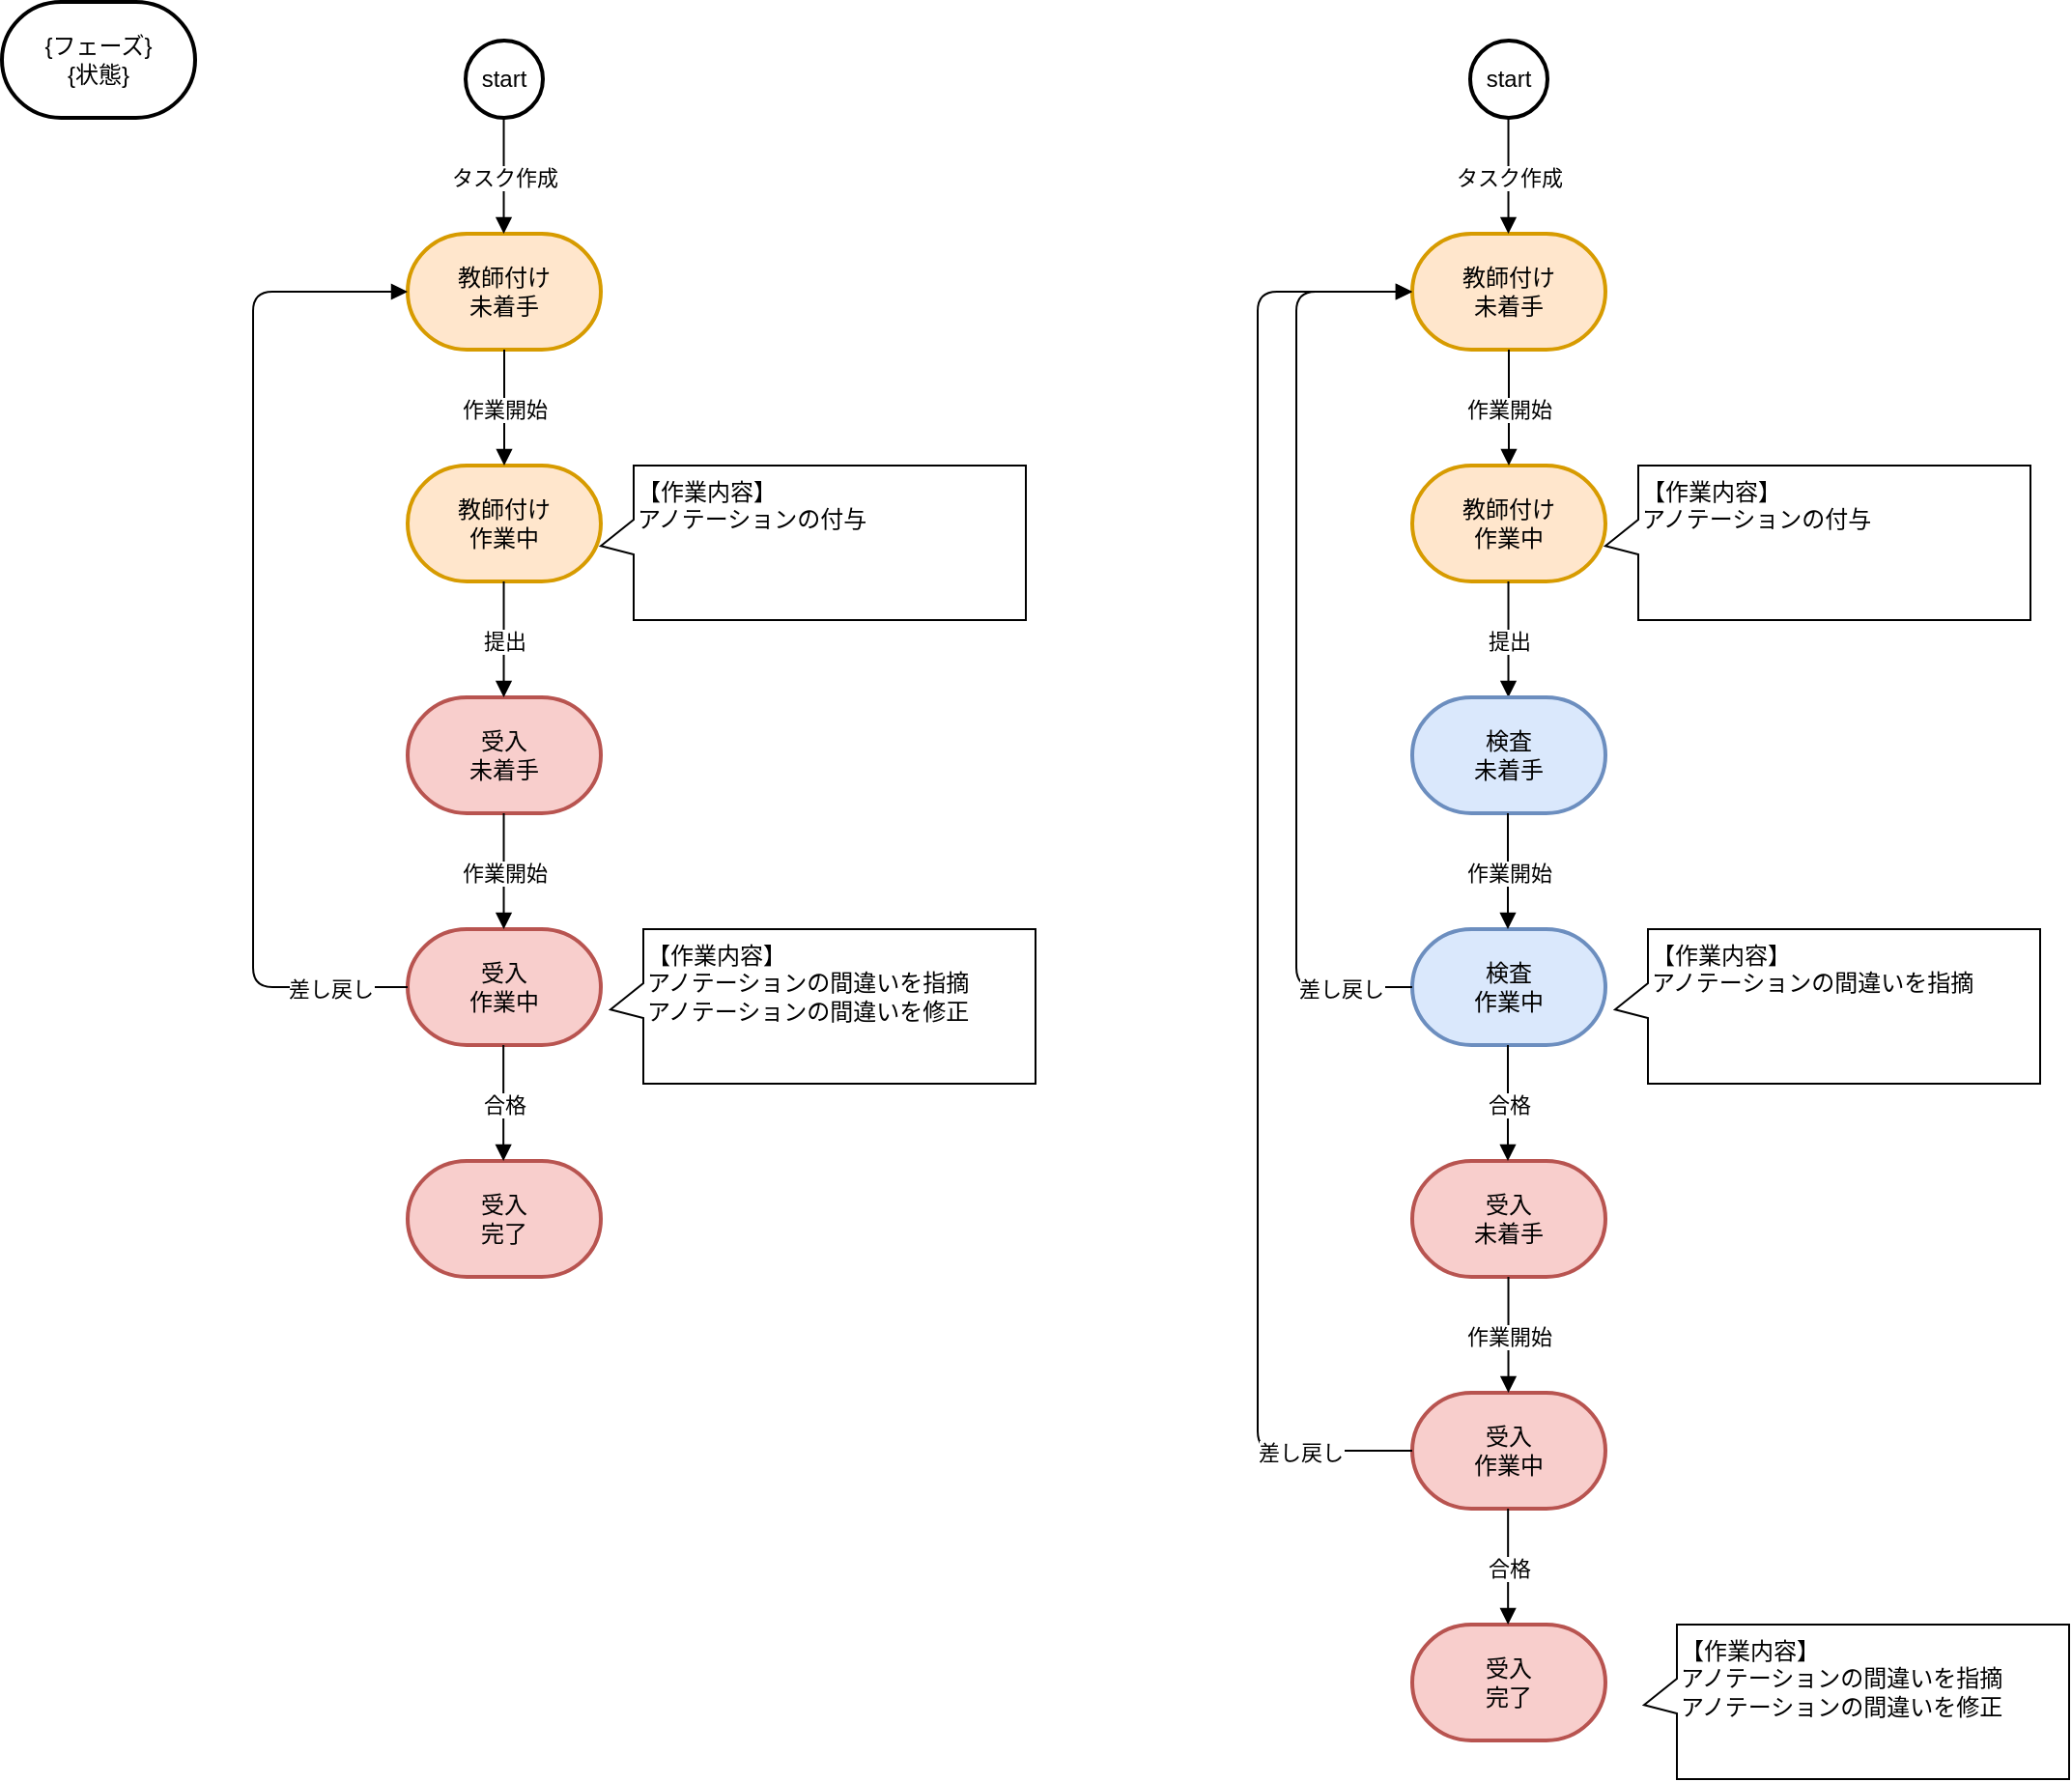 <mxfile version="24.2.3" type="device">
  <diagram name="ページ1" id="lyIpGQ7f0zuRRISCBO_O">
    <mxGraphModel dx="2261" dy="738" grid="1" gridSize="10" guides="1" tooltips="1" connect="1" arrows="1" fold="1" page="1" pageScale="1" pageWidth="827" pageHeight="1169" math="0" shadow="0">
      <root>
        <mxCell id="0" />
        <mxCell id="1" parent="0" />
        <mxCell id="G9mQKHc5tCcmL-d1VJFn-1" value="教師付け&lt;br&gt;作業中" style="strokeWidth=2;html=1;shape=mxgraph.flowchart.terminator;whiteSpace=wrap;fillColor=#ffe6cc;strokeColor=#d79b00;" vertex="1" parent="1">
          <mxGeometry x="-40" y="280" width="100" height="60" as="geometry" />
        </mxCell>
        <mxCell id="G9mQKHc5tCcmL-d1VJFn-2" value="教師付け&lt;br&gt;未着手" style="strokeWidth=2;html=1;shape=mxgraph.flowchart.terminator;whiteSpace=wrap;fillColor=#ffe6cc;strokeColor=#d79b00;" vertex="1" parent="1">
          <mxGeometry x="-40" y="160" width="100" height="60" as="geometry" />
        </mxCell>
        <mxCell id="G9mQKHc5tCcmL-d1VJFn-3" value="受入&lt;br&gt;未着手" style="strokeWidth=2;html=1;shape=mxgraph.flowchart.terminator;whiteSpace=wrap;fillColor=#f8cecc;strokeColor=#b85450;" vertex="1" parent="1">
          <mxGeometry x="-40" y="400" width="100" height="60" as="geometry" />
        </mxCell>
        <mxCell id="G9mQKHc5tCcmL-d1VJFn-4" value="受入&lt;br&gt;作業中" style="strokeWidth=2;html=1;shape=mxgraph.flowchart.terminator;whiteSpace=wrap;fillColor=#f8cecc;strokeColor=#b85450;" vertex="1" parent="1">
          <mxGeometry x="-40" y="520" width="100" height="60" as="geometry" />
        </mxCell>
        <mxCell id="G9mQKHc5tCcmL-d1VJFn-5" value="受入&lt;br&gt;完了" style="strokeWidth=2;html=1;shape=mxgraph.flowchart.terminator;whiteSpace=wrap;fillColor=#f8cecc;strokeColor=#b85450;" vertex="1" parent="1">
          <mxGeometry x="-40" y="640" width="100" height="60" as="geometry" />
        </mxCell>
        <mxCell id="G9mQKHc5tCcmL-d1VJFn-6" value="作業開始" style="html=1;verticalAlign=bottom;endArrow=block;exitX=0.5;exitY=1;exitDx=0;exitDy=0;exitPerimeter=0;entryX=0.5;entryY=0;entryDx=0;entryDy=0;entryPerimeter=0;" edge="1" parent="1" source="G9mQKHc5tCcmL-d1VJFn-2" target="G9mQKHc5tCcmL-d1VJFn-1">
          <mxGeometry x="0.333" width="80" relative="1" as="geometry">
            <mxPoint x="-130" y="400" as="sourcePoint" />
            <mxPoint x="-50" y="400" as="targetPoint" />
            <mxPoint as="offset" />
          </mxGeometry>
        </mxCell>
        <mxCell id="G9mQKHc5tCcmL-d1VJFn-7" value="提出" style="html=1;verticalAlign=bottom;endArrow=block;exitX=0.5;exitY=1;exitDx=0;exitDy=0;exitPerimeter=0;entryX=0.5;entryY=0;entryDx=0;entryDy=0;entryPerimeter=0;" edge="1" parent="1">
          <mxGeometry x="0.333" width="80" relative="1" as="geometry">
            <mxPoint x="9.76" y="340" as="sourcePoint" />
            <mxPoint x="9.76" y="400" as="targetPoint" />
            <mxPoint as="offset" />
          </mxGeometry>
        </mxCell>
        <mxCell id="G9mQKHc5tCcmL-d1VJFn-8" value="作業開始" style="html=1;verticalAlign=bottom;endArrow=block;exitX=0.5;exitY=1;exitDx=0;exitDy=0;exitPerimeter=0;entryX=0.5;entryY=0;entryDx=0;entryDy=0;entryPerimeter=0;" edge="1" parent="1">
          <mxGeometry x="0.333" width="80" relative="1" as="geometry">
            <mxPoint x="9.76" y="460" as="sourcePoint" />
            <mxPoint x="9.76" y="520" as="targetPoint" />
            <mxPoint as="offset" />
          </mxGeometry>
        </mxCell>
        <mxCell id="G9mQKHc5tCcmL-d1VJFn-9" value="差し戻し" style="html=1;verticalAlign=bottom;endArrow=block;exitX=0;exitY=0.5;exitDx=0;exitDy=0;exitPerimeter=0;entryX=0;entryY=0.5;entryDx=0;entryDy=0;entryPerimeter=0;" edge="1" parent="1" source="G9mQKHc5tCcmL-d1VJFn-4" target="G9mQKHc5tCcmL-d1VJFn-2">
          <mxGeometry x="-0.846" y="10" width="80" relative="1" as="geometry">
            <mxPoint x="-90.0" y="580" as="sourcePoint" />
            <mxPoint x="-90.0" y="640" as="targetPoint" />
            <Array as="points">
              <mxPoint x="-120" y="550" />
              <mxPoint x="-120" y="190" />
            </Array>
            <mxPoint as="offset" />
          </mxGeometry>
        </mxCell>
        <mxCell id="G9mQKHc5tCcmL-d1VJFn-10" value="合格" style="html=1;verticalAlign=bottom;endArrow=block;exitX=0.5;exitY=1;exitDx=0;exitDy=0;exitPerimeter=0;entryX=0.5;entryY=0;entryDx=0;entryDy=0;entryPerimeter=0;" edge="1" parent="1">
          <mxGeometry x="0.333" width="80" relative="1" as="geometry">
            <mxPoint x="9.58" y="580" as="sourcePoint" />
            <mxPoint x="9.58" y="640" as="targetPoint" />
            <mxPoint as="offset" />
          </mxGeometry>
        </mxCell>
        <mxCell id="G9mQKHc5tCcmL-d1VJFn-11" value="start" style="strokeWidth=2;html=1;shape=mxgraph.flowchart.start_2;whiteSpace=wrap;" vertex="1" parent="1">
          <mxGeometry x="-10" y="60" width="40" height="40" as="geometry" />
        </mxCell>
        <mxCell id="G9mQKHc5tCcmL-d1VJFn-12" value="タスク作成" style="html=1;verticalAlign=bottom;endArrow=block;exitX=0.5;exitY=1;exitDx=0;exitDy=0;exitPerimeter=0;entryX=0.5;entryY=0;entryDx=0;entryDy=0;entryPerimeter=0;" edge="1" parent="1">
          <mxGeometry x="0.333" width="80" relative="1" as="geometry">
            <mxPoint x="9.76" y="100" as="sourcePoint" />
            <mxPoint x="9.76" y="160" as="targetPoint" />
            <mxPoint as="offset" />
          </mxGeometry>
        </mxCell>
        <mxCell id="G9mQKHc5tCcmL-d1VJFn-13" value="&lt;div style=&quot;&quot;&gt;&lt;span&gt;【作業内容】&lt;/span&gt;&lt;/div&gt;&lt;div style=&quot;&quot;&gt;&lt;span&gt;アノテーションの付与&lt;/span&gt;&lt;/div&gt;" style="shape=callout;whiteSpace=wrap;html=1;perimeter=calloutPerimeter;position2=0.52;rotation=0;size=17;position=0.35;base=18;align=left;flipH=0;flipV=0;direction=south;labelPosition=center;verticalLabelPosition=middle;verticalAlign=top;" vertex="1" parent="1">
          <mxGeometry x="60" y="280" width="220" height="80" as="geometry" />
        </mxCell>
        <mxCell id="G9mQKHc5tCcmL-d1VJFn-14" value="&lt;span style=&quot;text-align: justify&quot;&gt;【作業内容】&lt;br&gt;アノテーションの間違いを指摘&lt;/span&gt;&lt;br&gt;&lt;span style=&quot;text-align: justify&quot;&gt;アノテーションの間違いを修正&lt;/span&gt;" style="shape=callout;whiteSpace=wrap;html=1;perimeter=calloutPerimeter;position2=0.52;rotation=0;size=17;position=0.35;base=18;align=left;flipH=0;flipV=0;direction=south;labelPosition=center;verticalLabelPosition=middle;verticalAlign=top;" vertex="1" parent="1">
          <mxGeometry x="65" y="520" width="220" height="80" as="geometry" />
        </mxCell>
        <mxCell id="G9mQKHc5tCcmL-d1VJFn-15" value="{フェーズ}&lt;br&gt;{状態}" style="strokeWidth=2;html=1;shape=mxgraph.flowchart.terminator;whiteSpace=wrap;" vertex="1" parent="1">
          <mxGeometry x="-250" y="40" width="100" height="60" as="geometry" />
        </mxCell>
        <mxCell id="G9mQKHc5tCcmL-d1VJFn-16" value="教師付け&lt;br&gt;作業中" style="strokeWidth=2;html=1;shape=mxgraph.flowchart.terminator;whiteSpace=wrap;fillColor=#ffe6cc;strokeColor=#d79b00;" vertex="1" parent="1">
          <mxGeometry x="480" y="280" width="100" height="60" as="geometry" />
        </mxCell>
        <mxCell id="G9mQKHc5tCcmL-d1VJFn-17" value="教師付け&lt;br&gt;未着手" style="strokeWidth=2;html=1;shape=mxgraph.flowchart.terminator;whiteSpace=wrap;fillColor=#ffe6cc;strokeColor=#d79b00;" vertex="1" parent="1">
          <mxGeometry x="480" y="160" width="100" height="60" as="geometry" />
        </mxCell>
        <mxCell id="G9mQKHc5tCcmL-d1VJFn-18" value="受入&lt;br&gt;未着手" style="strokeWidth=2;html=1;shape=mxgraph.flowchart.terminator;whiteSpace=wrap;fillColor=#f8cecc;strokeColor=#b85450;" vertex="1" parent="1">
          <mxGeometry x="480" y="640" width="100" height="60" as="geometry" />
        </mxCell>
        <mxCell id="G9mQKHc5tCcmL-d1VJFn-19" value="受入&lt;br&gt;作業中" style="strokeWidth=2;html=1;shape=mxgraph.flowchart.terminator;whiteSpace=wrap;fillColor=#f8cecc;strokeColor=#b85450;" vertex="1" parent="1">
          <mxGeometry x="480" y="760" width="100" height="60" as="geometry" />
        </mxCell>
        <mxCell id="G9mQKHc5tCcmL-d1VJFn-20" value="受入&lt;br&gt;完了" style="strokeWidth=2;html=1;shape=mxgraph.flowchart.terminator;whiteSpace=wrap;fillColor=#f8cecc;strokeColor=#b85450;" vertex="1" parent="1">
          <mxGeometry x="480" y="880" width="100" height="60" as="geometry" />
        </mxCell>
        <mxCell id="G9mQKHc5tCcmL-d1VJFn-21" value="作業開始" style="html=1;verticalAlign=bottom;endArrow=block;exitX=0.5;exitY=1;exitDx=0;exitDy=0;exitPerimeter=0;entryX=0.5;entryY=0;entryDx=0;entryDy=0;entryPerimeter=0;" edge="1" parent="1" source="G9mQKHc5tCcmL-d1VJFn-17" target="G9mQKHc5tCcmL-d1VJFn-16">
          <mxGeometry x="0.333" width="80" relative="1" as="geometry">
            <mxPoint x="390" y="400" as="sourcePoint" />
            <mxPoint x="470" y="400" as="targetPoint" />
            <mxPoint as="offset" />
          </mxGeometry>
        </mxCell>
        <mxCell id="G9mQKHc5tCcmL-d1VJFn-22" value="提出" style="html=1;verticalAlign=bottom;endArrow=block;exitX=0.5;exitY=1;exitDx=0;exitDy=0;exitPerimeter=0;entryX=0.5;entryY=0;entryDx=0;entryDy=0;entryPerimeter=0;" edge="1" parent="1">
          <mxGeometry x="0.333" width="80" relative="1" as="geometry">
            <mxPoint x="529.76" y="340" as="sourcePoint" />
            <mxPoint x="529.76" y="400" as="targetPoint" />
            <mxPoint as="offset" />
          </mxGeometry>
        </mxCell>
        <mxCell id="G9mQKHc5tCcmL-d1VJFn-23" value="作業開始" style="html=1;verticalAlign=bottom;endArrow=block;exitX=0.5;exitY=1;exitDx=0;exitDy=0;exitPerimeter=0;entryX=0.5;entryY=0;entryDx=0;entryDy=0;entryPerimeter=0;" edge="1" parent="1">
          <mxGeometry x="0.333" width="80" relative="1" as="geometry">
            <mxPoint x="529.76" y="700" as="sourcePoint" />
            <mxPoint x="529.76" y="760" as="targetPoint" />
            <mxPoint as="offset" />
          </mxGeometry>
        </mxCell>
        <mxCell id="G9mQKHc5tCcmL-d1VJFn-24" value="差し戻し" style="html=1;verticalAlign=bottom;endArrow=block;exitX=0;exitY=0.5;exitDx=0;exitDy=0;exitPerimeter=0;entryX=0;entryY=0.5;entryDx=0;entryDy=0;entryPerimeter=0;" edge="1" parent="1" source="G9mQKHc5tCcmL-d1VJFn-19" target="G9mQKHc5tCcmL-d1VJFn-17">
          <mxGeometry x="-0.846" y="10" width="80" relative="1" as="geometry">
            <mxPoint x="430" y="580" as="sourcePoint" />
            <mxPoint x="430" y="640" as="targetPoint" />
            <Array as="points">
              <mxPoint x="400" y="790" />
              <mxPoint x="400" y="190" />
            </Array>
            <mxPoint as="offset" />
          </mxGeometry>
        </mxCell>
        <mxCell id="G9mQKHc5tCcmL-d1VJFn-25" value="合格" style="html=1;verticalAlign=bottom;endArrow=block;exitX=0.5;exitY=1;exitDx=0;exitDy=0;exitPerimeter=0;entryX=0.5;entryY=0;entryDx=0;entryDy=0;entryPerimeter=0;" edge="1" parent="1">
          <mxGeometry x="0.333" width="80" relative="1" as="geometry">
            <mxPoint x="529.58" y="820" as="sourcePoint" />
            <mxPoint x="529.58" y="880" as="targetPoint" />
            <mxPoint as="offset" />
          </mxGeometry>
        </mxCell>
        <mxCell id="G9mQKHc5tCcmL-d1VJFn-26" value="start" style="strokeWidth=2;html=1;shape=mxgraph.flowchart.start_2;whiteSpace=wrap;" vertex="1" parent="1">
          <mxGeometry x="510" y="60" width="40" height="40" as="geometry" />
        </mxCell>
        <mxCell id="G9mQKHc5tCcmL-d1VJFn-27" value="タスク作成" style="html=1;verticalAlign=bottom;endArrow=block;exitX=0.5;exitY=1;exitDx=0;exitDy=0;exitPerimeter=0;entryX=0.5;entryY=0;entryDx=0;entryDy=0;entryPerimeter=0;" edge="1" parent="1">
          <mxGeometry x="0.333" width="80" relative="1" as="geometry">
            <mxPoint x="529.76" y="100" as="sourcePoint" />
            <mxPoint x="529.76" y="160" as="targetPoint" />
            <mxPoint as="offset" />
          </mxGeometry>
        </mxCell>
        <mxCell id="G9mQKHc5tCcmL-d1VJFn-28" value="&lt;div style=&quot;&quot;&gt;&lt;span&gt;【作業内容】&lt;/span&gt;&lt;/div&gt;&lt;div style=&quot;&quot;&gt;&lt;span&gt;アノテーションの付与&lt;/span&gt;&lt;/div&gt;" style="shape=callout;whiteSpace=wrap;html=1;perimeter=calloutPerimeter;position2=0.52;rotation=0;size=17;position=0.35;base=18;align=left;flipH=0;flipV=0;direction=south;labelPosition=center;verticalLabelPosition=middle;verticalAlign=top;" vertex="1" parent="1">
          <mxGeometry x="580" y="280" width="220" height="80" as="geometry" />
        </mxCell>
        <mxCell id="G9mQKHc5tCcmL-d1VJFn-29" value="&lt;span style=&quot;text-align: justify&quot;&gt;【作業内容】&lt;br&gt;アノテーションの間違いを指摘&lt;/span&gt;&lt;br&gt;" style="shape=callout;whiteSpace=wrap;html=1;perimeter=calloutPerimeter;position2=0.52;rotation=0;size=17;position=0.35;base=18;align=left;flipH=0;flipV=0;direction=south;labelPosition=center;verticalLabelPosition=middle;verticalAlign=top;" vertex="1" parent="1">
          <mxGeometry x="585" y="520" width="220" height="80" as="geometry" />
        </mxCell>
        <mxCell id="G9mQKHc5tCcmL-d1VJFn-30" value="検査&lt;br&gt;未着手" style="strokeWidth=2;html=1;shape=mxgraph.flowchart.terminator;whiteSpace=wrap;fillColor=#dae8fc;strokeColor=#6c8ebf;" vertex="1" parent="1">
          <mxGeometry x="480" y="400" width="100" height="60" as="geometry" />
        </mxCell>
        <mxCell id="G9mQKHc5tCcmL-d1VJFn-31" value="検査&lt;br&gt;作業中" style="strokeWidth=2;html=1;shape=mxgraph.flowchart.terminator;whiteSpace=wrap;fillColor=#dae8fc;strokeColor=#6c8ebf;" vertex="1" parent="1">
          <mxGeometry x="480" y="520" width="100" height="60" as="geometry" />
        </mxCell>
        <mxCell id="G9mQKHc5tCcmL-d1VJFn-32" value="作業開始" style="html=1;verticalAlign=bottom;endArrow=block;exitX=0.5;exitY=1;exitDx=0;exitDy=0;exitPerimeter=0;entryX=0.5;entryY=0;entryDx=0;entryDy=0;entryPerimeter=0;" edge="1" parent="1">
          <mxGeometry x="0.333" width="80" relative="1" as="geometry">
            <mxPoint x="529.5" y="460" as="sourcePoint" />
            <mxPoint x="529.5" y="520" as="targetPoint" />
            <mxPoint as="offset" />
          </mxGeometry>
        </mxCell>
        <mxCell id="G9mQKHc5tCcmL-d1VJFn-33" value="合格" style="html=1;verticalAlign=bottom;endArrow=block;exitX=0.5;exitY=1;exitDx=0;exitDy=0;exitPerimeter=0;entryX=0.5;entryY=0;entryDx=0;entryDy=0;entryPerimeter=0;" edge="1" parent="1">
          <mxGeometry x="0.333" width="80" relative="1" as="geometry">
            <mxPoint x="529.5" y="580" as="sourcePoint" />
            <mxPoint x="529.5" y="640" as="targetPoint" />
            <mxPoint as="offset" />
          </mxGeometry>
        </mxCell>
        <mxCell id="G9mQKHc5tCcmL-d1VJFn-34" value="差し戻し" style="html=1;verticalAlign=bottom;endArrow=block;" edge="1" parent="1">
          <mxGeometry x="-0.846" y="10" width="80" relative="1" as="geometry">
            <mxPoint x="480" y="550" as="sourcePoint" />
            <mxPoint x="480" y="190" as="targetPoint" />
            <Array as="points">
              <mxPoint x="420" y="550" />
              <mxPoint x="420" y="190" />
            </Array>
            <mxPoint as="offset" />
          </mxGeometry>
        </mxCell>
        <mxCell id="G9mQKHc5tCcmL-d1VJFn-35" value="&lt;span style=&quot;text-align: justify&quot;&gt;【作業内容】&lt;br&gt;アノテーションの間違いを指摘&lt;/span&gt;&lt;br&gt;&lt;span style=&quot;text-align: justify&quot;&gt;アノテーションの間違いを修正&lt;/span&gt;" style="shape=callout;whiteSpace=wrap;html=1;perimeter=calloutPerimeter;position2=0.52;rotation=0;size=17;position=0.35;base=18;align=left;flipH=0;flipV=0;direction=south;labelPosition=center;verticalLabelPosition=middle;verticalAlign=top;" vertex="1" parent="1">
          <mxGeometry x="600" y="880" width="220" height="80" as="geometry" />
        </mxCell>
      </root>
    </mxGraphModel>
  </diagram>
</mxfile>
